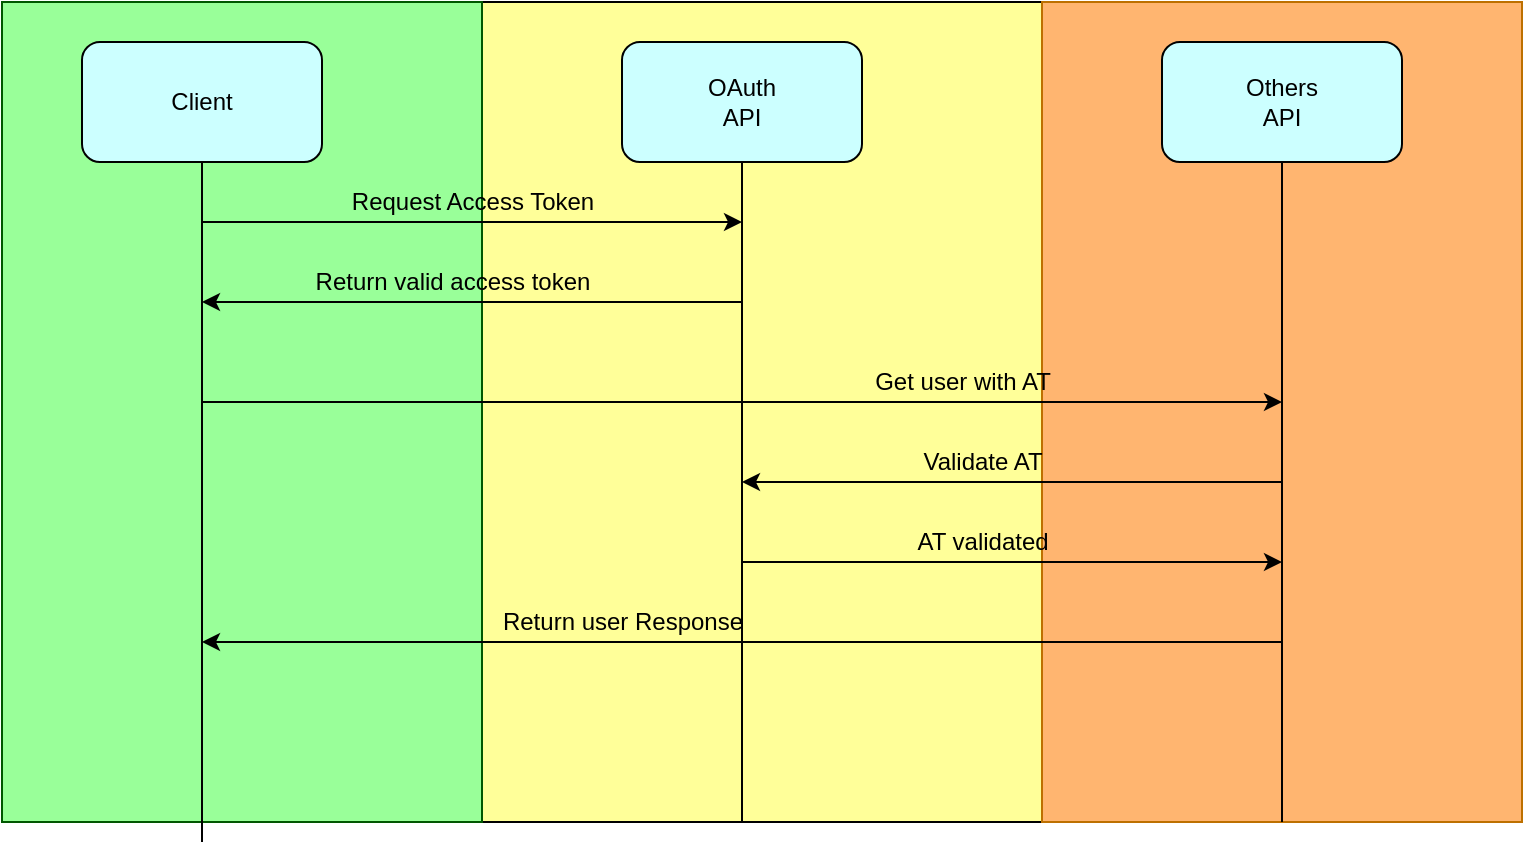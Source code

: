 <mxfile version="14.9.3" type="device"><diagram id="zB26mseKIVaxRVgkBDVv" name="Page-1"><mxGraphModel dx="868" dy="525" grid="1" gridSize="10" guides="1" tooltips="1" connect="1" arrows="1" fold="1" page="1" pageScale="1" pageWidth="850" pageHeight="1100" math="0" shadow="0"><root><mxCell id="0"/><mxCell id="1" parent="0"/><mxCell id="G93GzgQX5jZM95it2cqw-15" value="" style="whiteSpace=wrap;html=1;fillColor=#FFFF99;" vertex="1" parent="1"><mxGeometry x="240" y="20" width="280" height="410" as="geometry"/></mxCell><mxCell id="G93GzgQX5jZM95it2cqw-8" value="" style="whiteSpace=wrap;html=1;strokeColor=#005700;fontColor=#ffffff;fillColor=#99FF99;" vertex="1" parent="1"><mxGeometry y="20" width="240" height="410" as="geometry"/></mxCell><mxCell id="G93GzgQX5jZM95it2cqw-1" value="Client" style="rounded=1;whiteSpace=wrap;html=1;fillColor=#CCFFFF;" vertex="1" parent="1"><mxGeometry x="40" y="40" width="120" height="60" as="geometry"/></mxCell><mxCell id="G93GzgQX5jZM95it2cqw-7" value="" style="swimlane;startSize=0;strokeColor=#C73500;fontColor=#000000;fillColor=#fa6800;" vertex="1" parent="1"><mxGeometry x="520" y="20" width="240" height="410" as="geometry"/></mxCell><mxCell id="G93GzgQX5jZM95it2cqw-10" value="" style="whiteSpace=wrap;html=1;strokeColor=#BD7000;fontColor=#000000;fillColor=#FFB570;" vertex="1" parent="G93GzgQX5jZM95it2cqw-7"><mxGeometry width="240" height="410" as="geometry"/></mxCell><mxCell id="G93GzgQX5jZM95it2cqw-17" value="" style="endArrow=none;html=1;exitX=0.5;exitY=1;exitDx=0;exitDy=0;entryX=0.5;entryY=1;entryDx=0;entryDy=0;" edge="1" parent="G93GzgQX5jZM95it2cqw-7" source="G93GzgQX5jZM95it2cqw-10" target="G93GzgQX5jZM95it2cqw-3"><mxGeometry width="50" height="50" relative="1" as="geometry"><mxPoint x="-120" y="210" as="sourcePoint"/><mxPoint x="120" y="90" as="targetPoint"/></mxGeometry></mxCell><mxCell id="G93GzgQX5jZM95it2cqw-23" value="" style="endArrow=classic;html=1;" edge="1" parent="G93GzgQX5jZM95it2cqw-7"><mxGeometry width="50" height="50" relative="1" as="geometry"><mxPoint x="-420" y="200" as="sourcePoint"/><mxPoint x="120" y="200" as="targetPoint"/></mxGeometry></mxCell><mxCell id="G93GzgQX5jZM95it2cqw-3" value="Others&lt;br&gt;API" style="rounded=1;whiteSpace=wrap;html=1;shadow=0;sketch=0;glass=0;fillColor=#CCFFFF;" vertex="1" parent="G93GzgQX5jZM95it2cqw-7"><mxGeometry x="60" y="20" width="120" height="60" as="geometry"/></mxCell><mxCell id="G93GzgQX5jZM95it2cqw-16" value="" style="endArrow=none;html=1;" edge="1" parent="1" target="G93GzgQX5jZM95it2cqw-2"><mxGeometry width="50" height="50" relative="1" as="geometry"><mxPoint x="370" y="430" as="sourcePoint"/><mxPoint x="365" y="120" as="targetPoint"/></mxGeometry></mxCell><mxCell id="G93GzgQX5jZM95it2cqw-20" value="" style="endArrow=none;html=1;entryX=0.5;entryY=1;entryDx=0;entryDy=0;" edge="1" parent="1" target="G93GzgQX5jZM95it2cqw-1"><mxGeometry width="50" height="50" relative="1" as="geometry"><mxPoint x="100" y="440" as="sourcePoint"/><mxPoint x="570" y="620" as="targetPoint"/></mxGeometry></mxCell><mxCell id="G93GzgQX5jZM95it2cqw-21" value="" style="endArrow=classic;html=1;" edge="1" parent="1"><mxGeometry width="50" height="50" relative="1" as="geometry"><mxPoint x="100" y="130" as="sourcePoint"/><mxPoint x="370" y="130" as="targetPoint"/></mxGeometry></mxCell><mxCell id="G93GzgQX5jZM95it2cqw-22" value="" style="endArrow=classic;html=1;" edge="1" parent="1"><mxGeometry width="50" height="50" relative="1" as="geometry"><mxPoint x="370" y="300" as="sourcePoint"/><mxPoint x="640" y="300" as="targetPoint"/></mxGeometry></mxCell><mxCell id="G93GzgQX5jZM95it2cqw-25" value="" style="endArrow=classic;html=1;" edge="1" parent="1"><mxGeometry width="50" height="50" relative="1" as="geometry"><mxPoint x="640" y="260" as="sourcePoint"/><mxPoint x="370" y="260" as="targetPoint"/></mxGeometry></mxCell><mxCell id="G93GzgQX5jZM95it2cqw-26" value="" style="endArrow=classic;html=1;" edge="1" parent="1"><mxGeometry width="50" height="50" relative="1" as="geometry"><mxPoint x="640" y="340" as="sourcePoint"/><mxPoint x="100" y="340" as="targetPoint"/></mxGeometry></mxCell><mxCell id="G93GzgQX5jZM95it2cqw-28" value="" style="endArrow=classic;html=1;" edge="1" parent="1"><mxGeometry width="50" height="50" relative="1" as="geometry"><mxPoint x="370" y="170" as="sourcePoint"/><mxPoint x="100" y="170" as="targetPoint"/></mxGeometry></mxCell><mxCell id="G93GzgQX5jZM95it2cqw-29" value="Request Access Token" style="text;html=1;align=center;verticalAlign=middle;resizable=0;points=[];autosize=1;strokeColor=none;" vertex="1" parent="1"><mxGeometry x="165" y="110" width="140" height="20" as="geometry"/></mxCell><mxCell id="G93GzgQX5jZM95it2cqw-30" value="Return valid access token" style="text;html=1;align=center;verticalAlign=middle;resizable=0;points=[];autosize=1;strokeColor=none;" vertex="1" parent="1"><mxGeometry x="150" y="150" width="150" height="20" as="geometry"/></mxCell><mxCell id="G93GzgQX5jZM95it2cqw-31" value="Get user with AT" style="text;html=1;align=center;verticalAlign=middle;resizable=0;points=[];autosize=1;strokeColor=none;" vertex="1" parent="1"><mxGeometry x="430" y="200" width="100" height="20" as="geometry"/></mxCell><mxCell id="G93GzgQX5jZM95it2cqw-32" value="Validate AT" style="text;html=1;align=center;verticalAlign=middle;resizable=0;points=[];autosize=1;strokeColor=none;" vertex="1" parent="1"><mxGeometry x="450" y="240" width="80" height="20" as="geometry"/></mxCell><mxCell id="G93GzgQX5jZM95it2cqw-33" value="AT validated" style="text;html=1;align=center;verticalAlign=middle;resizable=0;points=[];autosize=1;strokeColor=none;" vertex="1" parent="1"><mxGeometry x="450" y="280" width="80" height="20" as="geometry"/></mxCell><mxCell id="G93GzgQX5jZM95it2cqw-34" value="Return user Response" style="text;html=1;align=center;verticalAlign=middle;resizable=0;points=[];autosize=1;strokeColor=none;" vertex="1" parent="1"><mxGeometry x="240" y="320" width="140" height="20" as="geometry"/></mxCell><mxCell id="G93GzgQX5jZM95it2cqw-2" value="OAuth&lt;br&gt;API" style="rounded=1;whiteSpace=wrap;html=1;fillColor=#CCFFFF;" vertex="1" parent="1"><mxGeometry x="310" y="40" width="120" height="60" as="geometry"/></mxCell></root></mxGraphModel></diagram></mxfile>